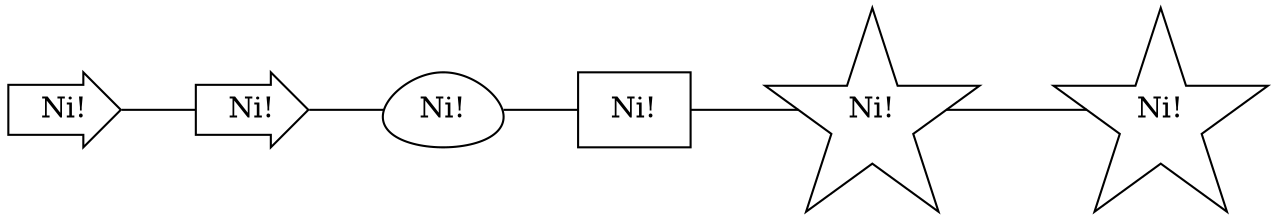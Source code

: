graph ni {
	node [shape=rarrow]
	1 [label="Ni!"]
	2 [label="Ni!"]
	3 [label="Ni!" shape=egg]
	4 [label="Ni!" shape=line]
	node [shape=star]
	5 [label="Ni!"]
	6 [label="Ni!"]
	rankdir=LR
	1 -- 2
	2 -- 3
	3 -- 4
	4 -- 5
	5 -- 6
}
